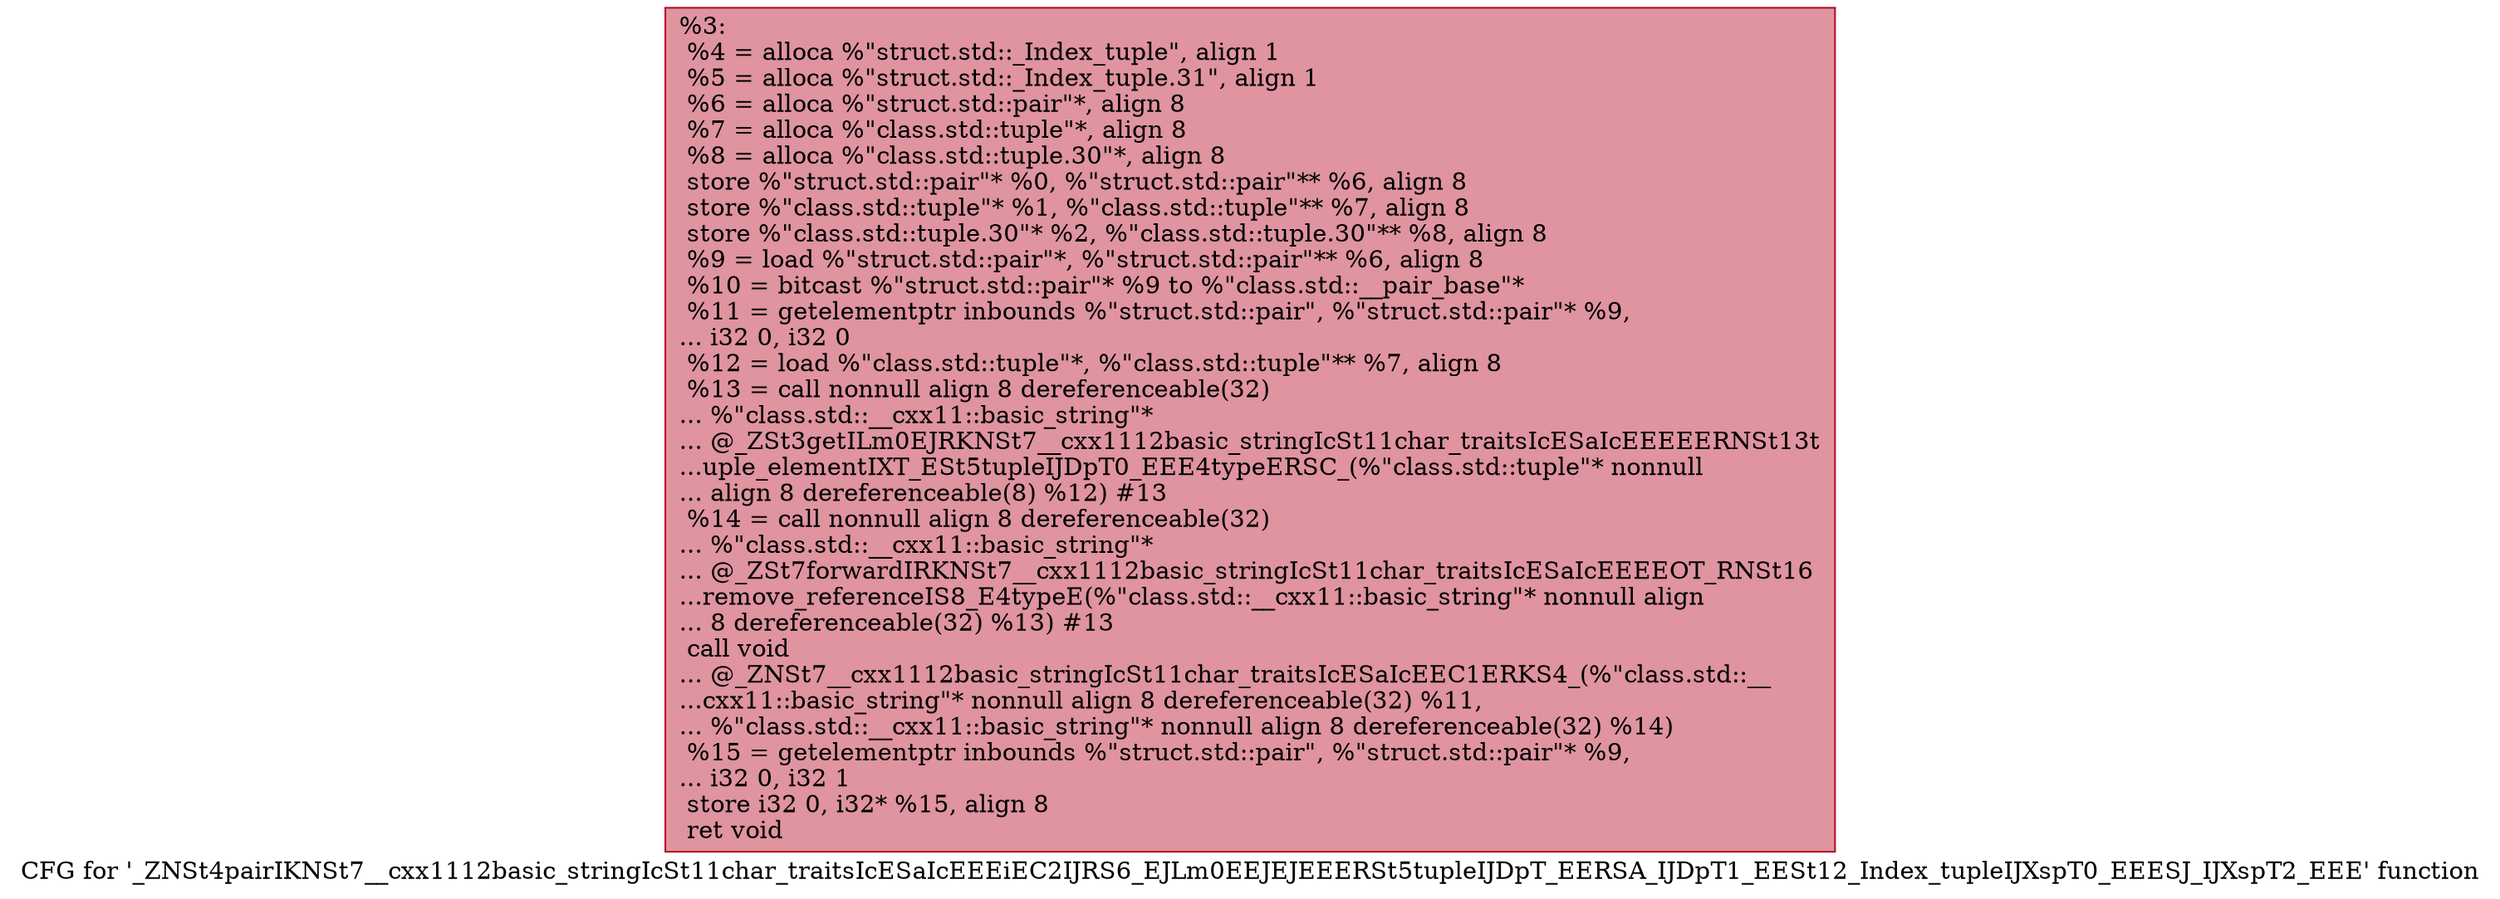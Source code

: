 digraph "CFG for '_ZNSt4pairIKNSt7__cxx1112basic_stringIcSt11char_traitsIcESaIcEEEiEC2IJRS6_EJLm0EEJEJEEERSt5tupleIJDpT_EERSA_IJDpT1_EESt12_Index_tupleIJXspT0_EEESJ_IJXspT2_EEE' function" {
	label="CFG for '_ZNSt4pairIKNSt7__cxx1112basic_stringIcSt11char_traitsIcESaIcEEEiEC2IJRS6_EJLm0EEJEJEEERSt5tupleIJDpT_EERSA_IJDpT1_EESt12_Index_tupleIJXspT0_EEESJ_IJXspT2_EEE' function";

	Node0x55a846853f80 [shape=record,color="#b70d28ff", style=filled, fillcolor="#b70d2870",label="{%3:\l  %4 = alloca %\"struct.std::_Index_tuple\", align 1\l  %5 = alloca %\"struct.std::_Index_tuple.31\", align 1\l  %6 = alloca %\"struct.std::pair\"*, align 8\l  %7 = alloca %\"class.std::tuple\"*, align 8\l  %8 = alloca %\"class.std::tuple.30\"*, align 8\l  store %\"struct.std::pair\"* %0, %\"struct.std::pair\"** %6, align 8\l  store %\"class.std::tuple\"* %1, %\"class.std::tuple\"** %7, align 8\l  store %\"class.std::tuple.30\"* %2, %\"class.std::tuple.30\"** %8, align 8\l  %9 = load %\"struct.std::pair\"*, %\"struct.std::pair\"** %6, align 8\l  %10 = bitcast %\"struct.std::pair\"* %9 to %\"class.std::__pair_base\"*\l  %11 = getelementptr inbounds %\"struct.std::pair\", %\"struct.std::pair\"* %9,\l... i32 0, i32 0\l  %12 = load %\"class.std::tuple\"*, %\"class.std::tuple\"** %7, align 8\l  %13 = call nonnull align 8 dereferenceable(32)\l... %\"class.std::__cxx11::basic_string\"*\l... @_ZSt3getILm0EJRKNSt7__cxx1112basic_stringIcSt11char_traitsIcESaIcEEEEERNSt13t\l...uple_elementIXT_ESt5tupleIJDpT0_EEE4typeERSC_(%\"class.std::tuple\"* nonnull\l... align 8 dereferenceable(8) %12) #13\l  %14 = call nonnull align 8 dereferenceable(32)\l... %\"class.std::__cxx11::basic_string\"*\l... @_ZSt7forwardIRKNSt7__cxx1112basic_stringIcSt11char_traitsIcESaIcEEEEOT_RNSt16\l...remove_referenceIS8_E4typeE(%\"class.std::__cxx11::basic_string\"* nonnull align\l... 8 dereferenceable(32) %13) #13\l  call void\l... @_ZNSt7__cxx1112basic_stringIcSt11char_traitsIcESaIcEEC1ERKS4_(%\"class.std::__\l...cxx11::basic_string\"* nonnull align 8 dereferenceable(32) %11,\l... %\"class.std::__cxx11::basic_string\"* nonnull align 8 dereferenceable(32) %14)\l  %15 = getelementptr inbounds %\"struct.std::pair\", %\"struct.std::pair\"* %9,\l... i32 0, i32 1\l  store i32 0, i32* %15, align 8\l  ret void\l}"];
}
